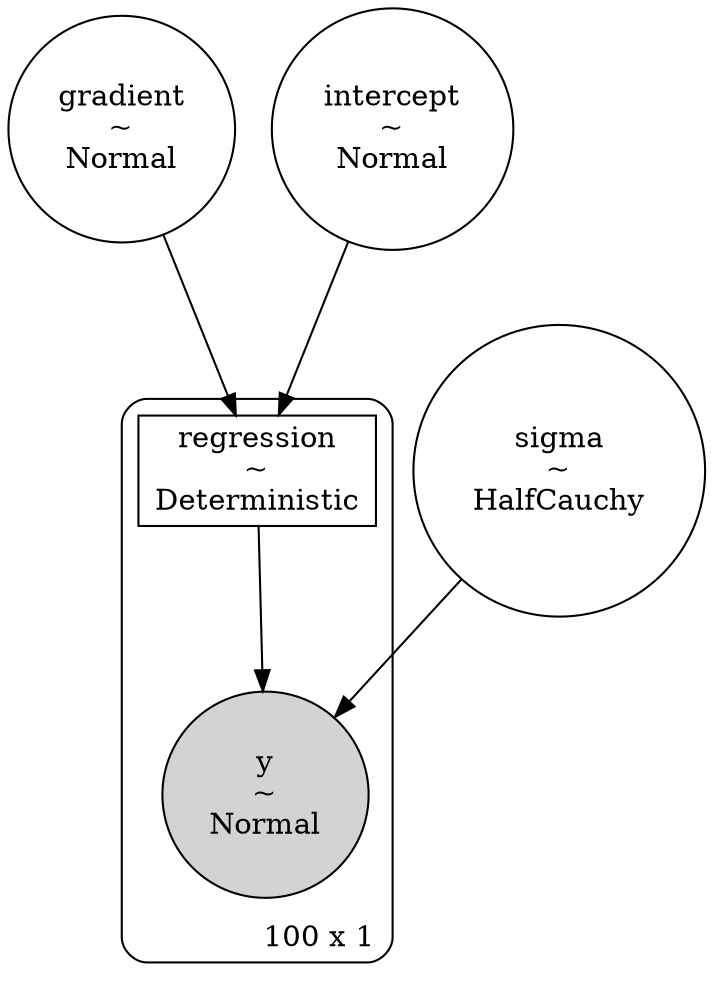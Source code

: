 digraph {
	node [shape=circle]
	gradient [label="gradient
~
Normal"]
	sigma [label="sigma
~
HalfCauchy"]
	intercept [label="intercept
~
Normal"]
	subgraph "cluster100 x 1" {
		y [label="y
~
Normal" style=filled]
		regression [label="regression
~
Deterministic" shape=box]
		label="100 x 1" labeljust=r labelloc=b style=rounded
	}
	gradient -> regression
	intercept -> regression
	regression -> y
	sigma -> y
}
